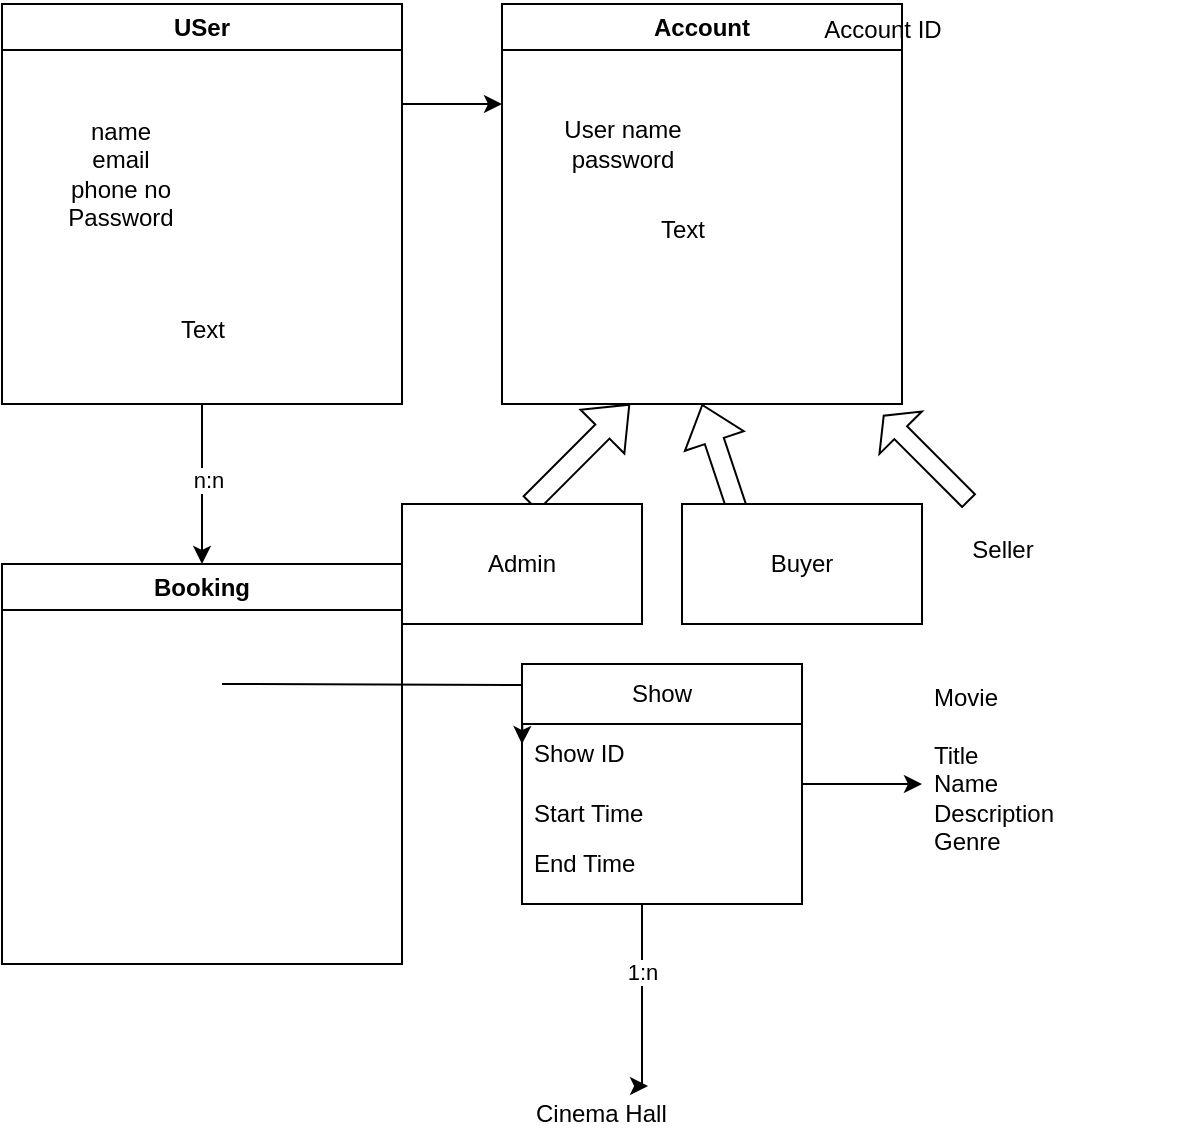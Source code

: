 <mxfile version="24.0.7" type="google">
  <diagram name="Page-1" id="oZTFfMW2nfK7jXhLvZKB">
    <mxGraphModel dx="851" dy="626" grid="1" gridSize="10" guides="1" tooltips="1" connect="1" arrows="1" fold="1" page="1" pageScale="1" pageWidth="827" pageHeight="1169" math="0" shadow="0">
      <root>
        <mxCell id="0" />
        <mxCell id="1" parent="0" />
        <mxCell id="i17i1sX3bx6Vb6lR5N0H-2" value="Account" style="swimlane;whiteSpace=wrap;html=1;" vertex="1" parent="1">
          <mxGeometry x="350" y="170" width="200" height="200" as="geometry" />
        </mxCell>
        <mxCell id="i17i1sX3bx6Vb6lR5N0H-15" value="User name&lt;div&gt;password&lt;/div&gt;" style="text;html=1;align=center;verticalAlign=middle;resizable=0;points=[];autosize=1;strokeColor=none;fillColor=none;" vertex="1" parent="i17i1sX3bx6Vb6lR5N0H-2">
          <mxGeometry x="20" y="50" width="80" height="40" as="geometry" />
        </mxCell>
        <mxCell id="i17i1sX3bx6Vb6lR5N0H-18" value="" style="edgeStyle=orthogonalEdgeStyle;rounded=0;orthogonalLoop=1;jettySize=auto;html=1;" edge="1" parent="1" source="i17i1sX3bx6Vb6lR5N0H-3" target="i17i1sX3bx6Vb6lR5N0H-16">
          <mxGeometry relative="1" as="geometry" />
        </mxCell>
        <mxCell id="i17i1sX3bx6Vb6lR5N0H-33" value="n:n" style="edgeLabel;html=1;align=center;verticalAlign=middle;resizable=0;points=[];" vertex="1" connectable="0" parent="i17i1sX3bx6Vb6lR5N0H-18">
          <mxGeometry x="-0.05" y="3" relative="1" as="geometry">
            <mxPoint as="offset" />
          </mxGeometry>
        </mxCell>
        <mxCell id="i17i1sX3bx6Vb6lR5N0H-3" value="USer" style="swimlane;whiteSpace=wrap;html=1;" vertex="1" parent="1">
          <mxGeometry x="100" y="170" width="200" height="200" as="geometry" />
        </mxCell>
        <mxCell id="i17i1sX3bx6Vb6lR5N0H-5" value="&lt;div&gt;name&lt;/div&gt;&lt;div&gt;&lt;span style=&quot;background-color: initial;&quot;&gt;email&lt;/span&gt;&lt;/div&gt;&lt;div&gt;&lt;span style=&quot;background-color: initial;&quot;&gt;phone no&lt;/span&gt;&lt;br&gt;&lt;/div&gt;&lt;div&gt;Password&lt;/div&gt;" style="text;html=1;align=center;verticalAlign=middle;resizable=0;points=[];autosize=1;strokeColor=none;fillColor=none;" vertex="1" parent="i17i1sX3bx6Vb6lR5N0H-3">
          <mxGeometry x="19" y="50" width="80" height="70" as="geometry" />
        </mxCell>
        <mxCell id="i17i1sX3bx6Vb6lR5N0H-4" value="" style="endArrow=classic;html=1;rounded=0;exitX=1;exitY=0.25;exitDx=0;exitDy=0;entryX=0;entryY=0.25;entryDx=0;entryDy=0;" edge="1" parent="1" source="i17i1sX3bx6Vb6lR5N0H-3" target="i17i1sX3bx6Vb6lR5N0H-2">
          <mxGeometry width="50" height="50" relative="1" as="geometry">
            <mxPoint x="320" y="350" as="sourcePoint" />
            <mxPoint x="430" y="220" as="targetPoint" />
          </mxGeometry>
        </mxCell>
        <mxCell id="i17i1sX3bx6Vb6lR5N0H-6" value="Account ID" style="text;html=1;align=center;verticalAlign=middle;resizable=0;points=[];autosize=1;strokeColor=none;fillColor=none;" vertex="1" parent="1">
          <mxGeometry x="500" y="168" width="80" height="30" as="geometry" />
        </mxCell>
        <mxCell id="i17i1sX3bx6Vb6lR5N0H-7" value="" style="shape=flexArrow;endArrow=classic;html=1;rounded=0;" edge="1" parent="1">
          <mxGeometry width="50" height="50" relative="1" as="geometry">
            <mxPoint x="364" y="420" as="sourcePoint" />
            <mxPoint x="414" y="370" as="targetPoint" />
          </mxGeometry>
        </mxCell>
        <mxCell id="i17i1sX3bx6Vb6lR5N0H-8" value="Admin" style="whiteSpace=wrap;html=1;" vertex="1" parent="1">
          <mxGeometry x="300" y="420" width="120" height="60" as="geometry" />
        </mxCell>
        <mxCell id="i17i1sX3bx6Vb6lR5N0H-9" value="" style="shape=flexArrow;endArrow=classic;html=1;rounded=0;" edge="1" parent="1">
          <mxGeometry width="50" height="50" relative="1" as="geometry">
            <mxPoint x="470" y="430" as="sourcePoint" />
            <mxPoint x="450" y="370" as="targetPoint" />
          </mxGeometry>
        </mxCell>
        <mxCell id="i17i1sX3bx6Vb6lR5N0H-10" value="Buyer" style="whiteSpace=wrap;html=1;" vertex="1" parent="1">
          <mxGeometry x="440" y="420" width="120" height="60" as="geometry" />
        </mxCell>
        <mxCell id="i17i1sX3bx6Vb6lR5N0H-11" value="" style="shape=singleArrow;direction=north;whiteSpace=wrap;html=1;rotation=-45;" vertex="1" parent="1">
          <mxGeometry x="547.07" y="367.07" width="30" height="60" as="geometry" />
        </mxCell>
        <mxCell id="i17i1sX3bx6Vb6lR5N0H-12" value="Seller" style="text;html=1;align=center;verticalAlign=middle;resizable=0;points=[];autosize=1;strokeColor=none;fillColor=none;" vertex="1" parent="1">
          <mxGeometry x="575" y="428" width="50" height="30" as="geometry" />
        </mxCell>
        <mxCell id="i17i1sX3bx6Vb6lR5N0H-13" value="Text" style="text;html=1;align=center;verticalAlign=middle;resizable=0;points=[];autosize=1;strokeColor=none;fillColor=none;" vertex="1" parent="1">
          <mxGeometry x="175" y="318" width="50" height="30" as="geometry" />
        </mxCell>
        <mxCell id="i17i1sX3bx6Vb6lR5N0H-14" value="Text" style="text;html=1;align=center;verticalAlign=middle;resizable=0;points=[];autosize=1;strokeColor=none;fillColor=none;" vertex="1" parent="1">
          <mxGeometry x="415" y="268" width="50" height="30" as="geometry" />
        </mxCell>
        <mxCell id="i17i1sX3bx6Vb6lR5N0H-16" value="Booking" style="swimlane;whiteSpace=wrap;html=1;" vertex="1" parent="1">
          <mxGeometry x="100" y="450" width="200" height="200" as="geometry" />
        </mxCell>
        <mxCell id="i17i1sX3bx6Vb6lR5N0H-21" value="" style="edgeStyle=orthogonalEdgeStyle;rounded=0;orthogonalLoop=1;jettySize=auto;html=1;" edge="1" parent="1">
          <mxGeometry relative="1" as="geometry">
            <mxPoint x="210" y="510" as="sourcePoint" />
            <mxPoint x="360" y="540" as="targetPoint" />
          </mxGeometry>
        </mxCell>
        <mxCell id="i17i1sX3bx6Vb6lR5N0H-31" value="" style="edgeStyle=orthogonalEdgeStyle;rounded=0;orthogonalLoop=1;jettySize=auto;html=1;" edge="1" parent="1" source="i17i1sX3bx6Vb6lR5N0H-23" target="i17i1sX3bx6Vb6lR5N0H-28">
          <mxGeometry relative="1" as="geometry" />
        </mxCell>
        <mxCell id="i17i1sX3bx6Vb6lR5N0H-23" value="Show" style="swimlane;fontStyle=0;childLayout=stackLayout;horizontal=1;startSize=30;horizontalStack=0;resizeParent=1;resizeParentMax=0;resizeLast=0;collapsible=1;marginBottom=0;whiteSpace=wrap;html=1;" vertex="1" parent="1">
          <mxGeometry x="360" y="500" width="140" height="120" as="geometry" />
        </mxCell>
        <mxCell id="i17i1sX3bx6Vb6lR5N0H-24" value="Show ID" style="text;strokeColor=none;fillColor=none;align=left;verticalAlign=middle;spacingLeft=4;spacingRight=4;overflow=hidden;points=[[0,0.5],[1,0.5]];portConstraint=eastwest;rotatable=0;whiteSpace=wrap;html=1;" vertex="1" parent="i17i1sX3bx6Vb6lR5N0H-23">
          <mxGeometry y="30" width="140" height="30" as="geometry" />
        </mxCell>
        <mxCell id="i17i1sX3bx6Vb6lR5N0H-25" value="Start Time" style="text;strokeColor=none;fillColor=none;align=left;verticalAlign=middle;spacingLeft=4;spacingRight=4;overflow=hidden;points=[[0,0.5],[1,0.5]];portConstraint=eastwest;rotatable=0;whiteSpace=wrap;html=1;" vertex="1" parent="i17i1sX3bx6Vb6lR5N0H-23">
          <mxGeometry y="60" width="140" height="30" as="geometry" />
        </mxCell>
        <mxCell id="i17i1sX3bx6Vb6lR5N0H-26" value="End Time&lt;div&gt;&lt;br&gt;&lt;/div&gt;" style="text;strokeColor=none;fillColor=none;align=left;verticalAlign=middle;spacingLeft=4;spacingRight=4;overflow=hidden;points=[[0,0.5],[1,0.5]];portConstraint=eastwest;rotatable=0;whiteSpace=wrap;html=1;" vertex="1" parent="i17i1sX3bx6Vb6lR5N0H-23">
          <mxGeometry y="90" width="140" height="30" as="geometry" />
        </mxCell>
        <mxCell id="i17i1sX3bx6Vb6lR5N0H-28" value="&lt;div&gt;Movie&lt;/div&gt;&lt;div&gt;&lt;br&gt;&lt;/div&gt;&lt;div&gt;Title&lt;/div&gt;&lt;div&gt;Name&lt;/div&gt;&lt;div&gt;Description&lt;/div&gt;&lt;div&gt;Genre&lt;/div&gt;&lt;div&gt;&lt;br&gt;&lt;/div&gt;" style="text;strokeColor=none;fillColor=none;align=left;verticalAlign=middle;spacingLeft=4;spacingRight=4;overflow=hidden;points=[[0,0.5],[1,0.5]];portConstraint=eastwest;rotatable=0;whiteSpace=wrap;html=1;" vertex="1" parent="1">
          <mxGeometry x="560" y="495" width="140" height="130" as="geometry" />
        </mxCell>
        <mxCell id="i17i1sX3bx6Vb6lR5N0H-29" value="Cinema Hall" style="text;strokeColor=none;fillColor=none;align=left;verticalAlign=middle;spacingLeft=4;spacingRight=4;overflow=hidden;points=[[0,0.5],[1,0.5]];portConstraint=eastwest;rotatable=0;whiteSpace=wrap;html=1;" vertex="1" parent="1">
          <mxGeometry x="361" y="710" width="140" height="30" as="geometry" />
        </mxCell>
        <mxCell id="i17i1sX3bx6Vb6lR5N0H-30" style="edgeStyle=orthogonalEdgeStyle;rounded=0;orthogonalLoop=1;jettySize=auto;html=1;entryX=0.443;entryY=0.033;entryDx=0;entryDy=0;entryPerimeter=0;" edge="1" parent="1" source="i17i1sX3bx6Vb6lR5N0H-23" target="i17i1sX3bx6Vb6lR5N0H-29">
          <mxGeometry relative="1" as="geometry">
            <Array as="points">
              <mxPoint x="420" y="711" />
            </Array>
          </mxGeometry>
        </mxCell>
        <mxCell id="i17i1sX3bx6Vb6lR5N0H-32" value="1:n" style="edgeLabel;html=1;align=center;verticalAlign=middle;resizable=0;points=[];" vertex="1" connectable="0" parent="i17i1sX3bx6Vb6lR5N0H-30">
          <mxGeometry x="-0.277" relative="1" as="geometry">
            <mxPoint as="offset" />
          </mxGeometry>
        </mxCell>
      </root>
    </mxGraphModel>
  </diagram>
</mxfile>

